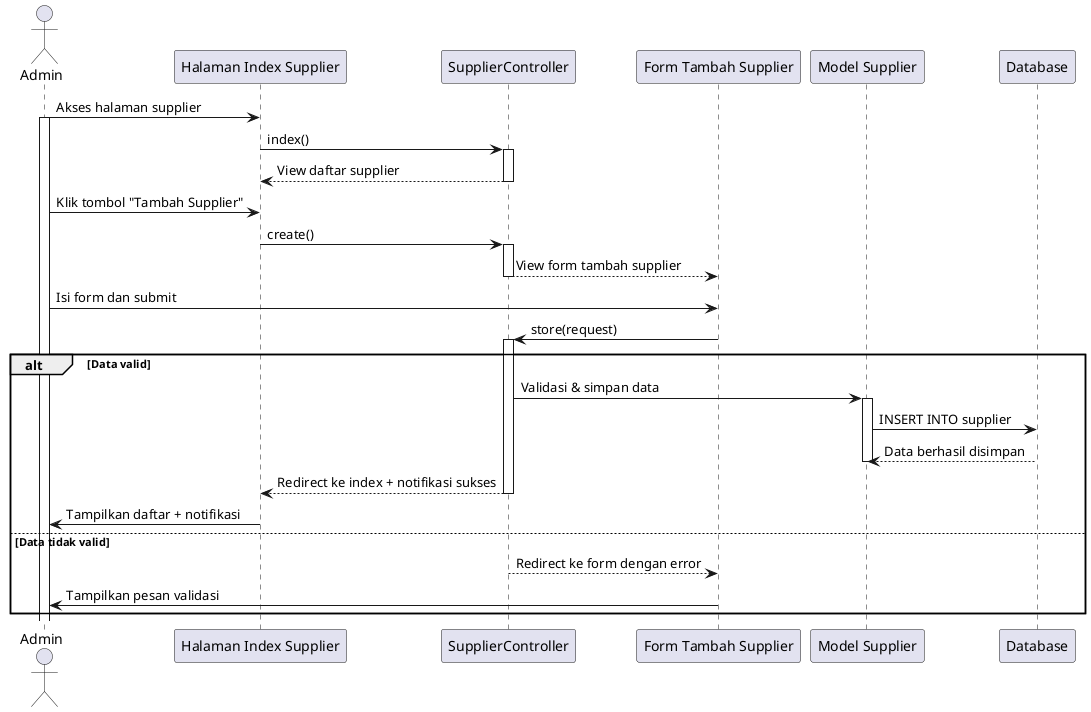 @startuml
actor Admin

participant "Halaman Index Supplier" as SupplierIndex
participant "SupplierController" as SupplierController
participant "Form Tambah Supplier" as SupplierForm
participant "Model Supplier" as SupplierModel
participant "Database" as DB

Admin -> SupplierIndex: Akses halaman supplier
activate Admin
SupplierIndex -> SupplierController: index()
activate SupplierController
SupplierController --> SupplierIndex: View daftar supplier
deactivate SupplierController

Admin -> SupplierIndex: Klik tombol "Tambah Supplier"
SupplierIndex -> SupplierController: create()
activate SupplierController
SupplierController --> SupplierForm: View form tambah supplier
deactivate SupplierController

Admin -> SupplierForm: Isi form dan submit
SupplierForm -> SupplierController: store(request)
activate SupplierController

alt Data valid
    SupplierController -> SupplierModel: Validasi & simpan data
    activate SupplierModel
    SupplierModel -> DB: INSERT INTO supplier
    DB --> SupplierModel: Data berhasil disimpan
    deactivate SupplierModel

    SupplierController --> SupplierIndex: Redirect ke index + notifikasi sukses
    deactivate SupplierController
    SupplierIndex -> Admin: Tampilkan daftar + notifikasi
else Data tidak valid
    SupplierController --> SupplierForm: Redirect ke form dengan error
    deactivate SupplierController
    SupplierForm -> Admin: Tampilkan pesan validasi
end

@enduml
